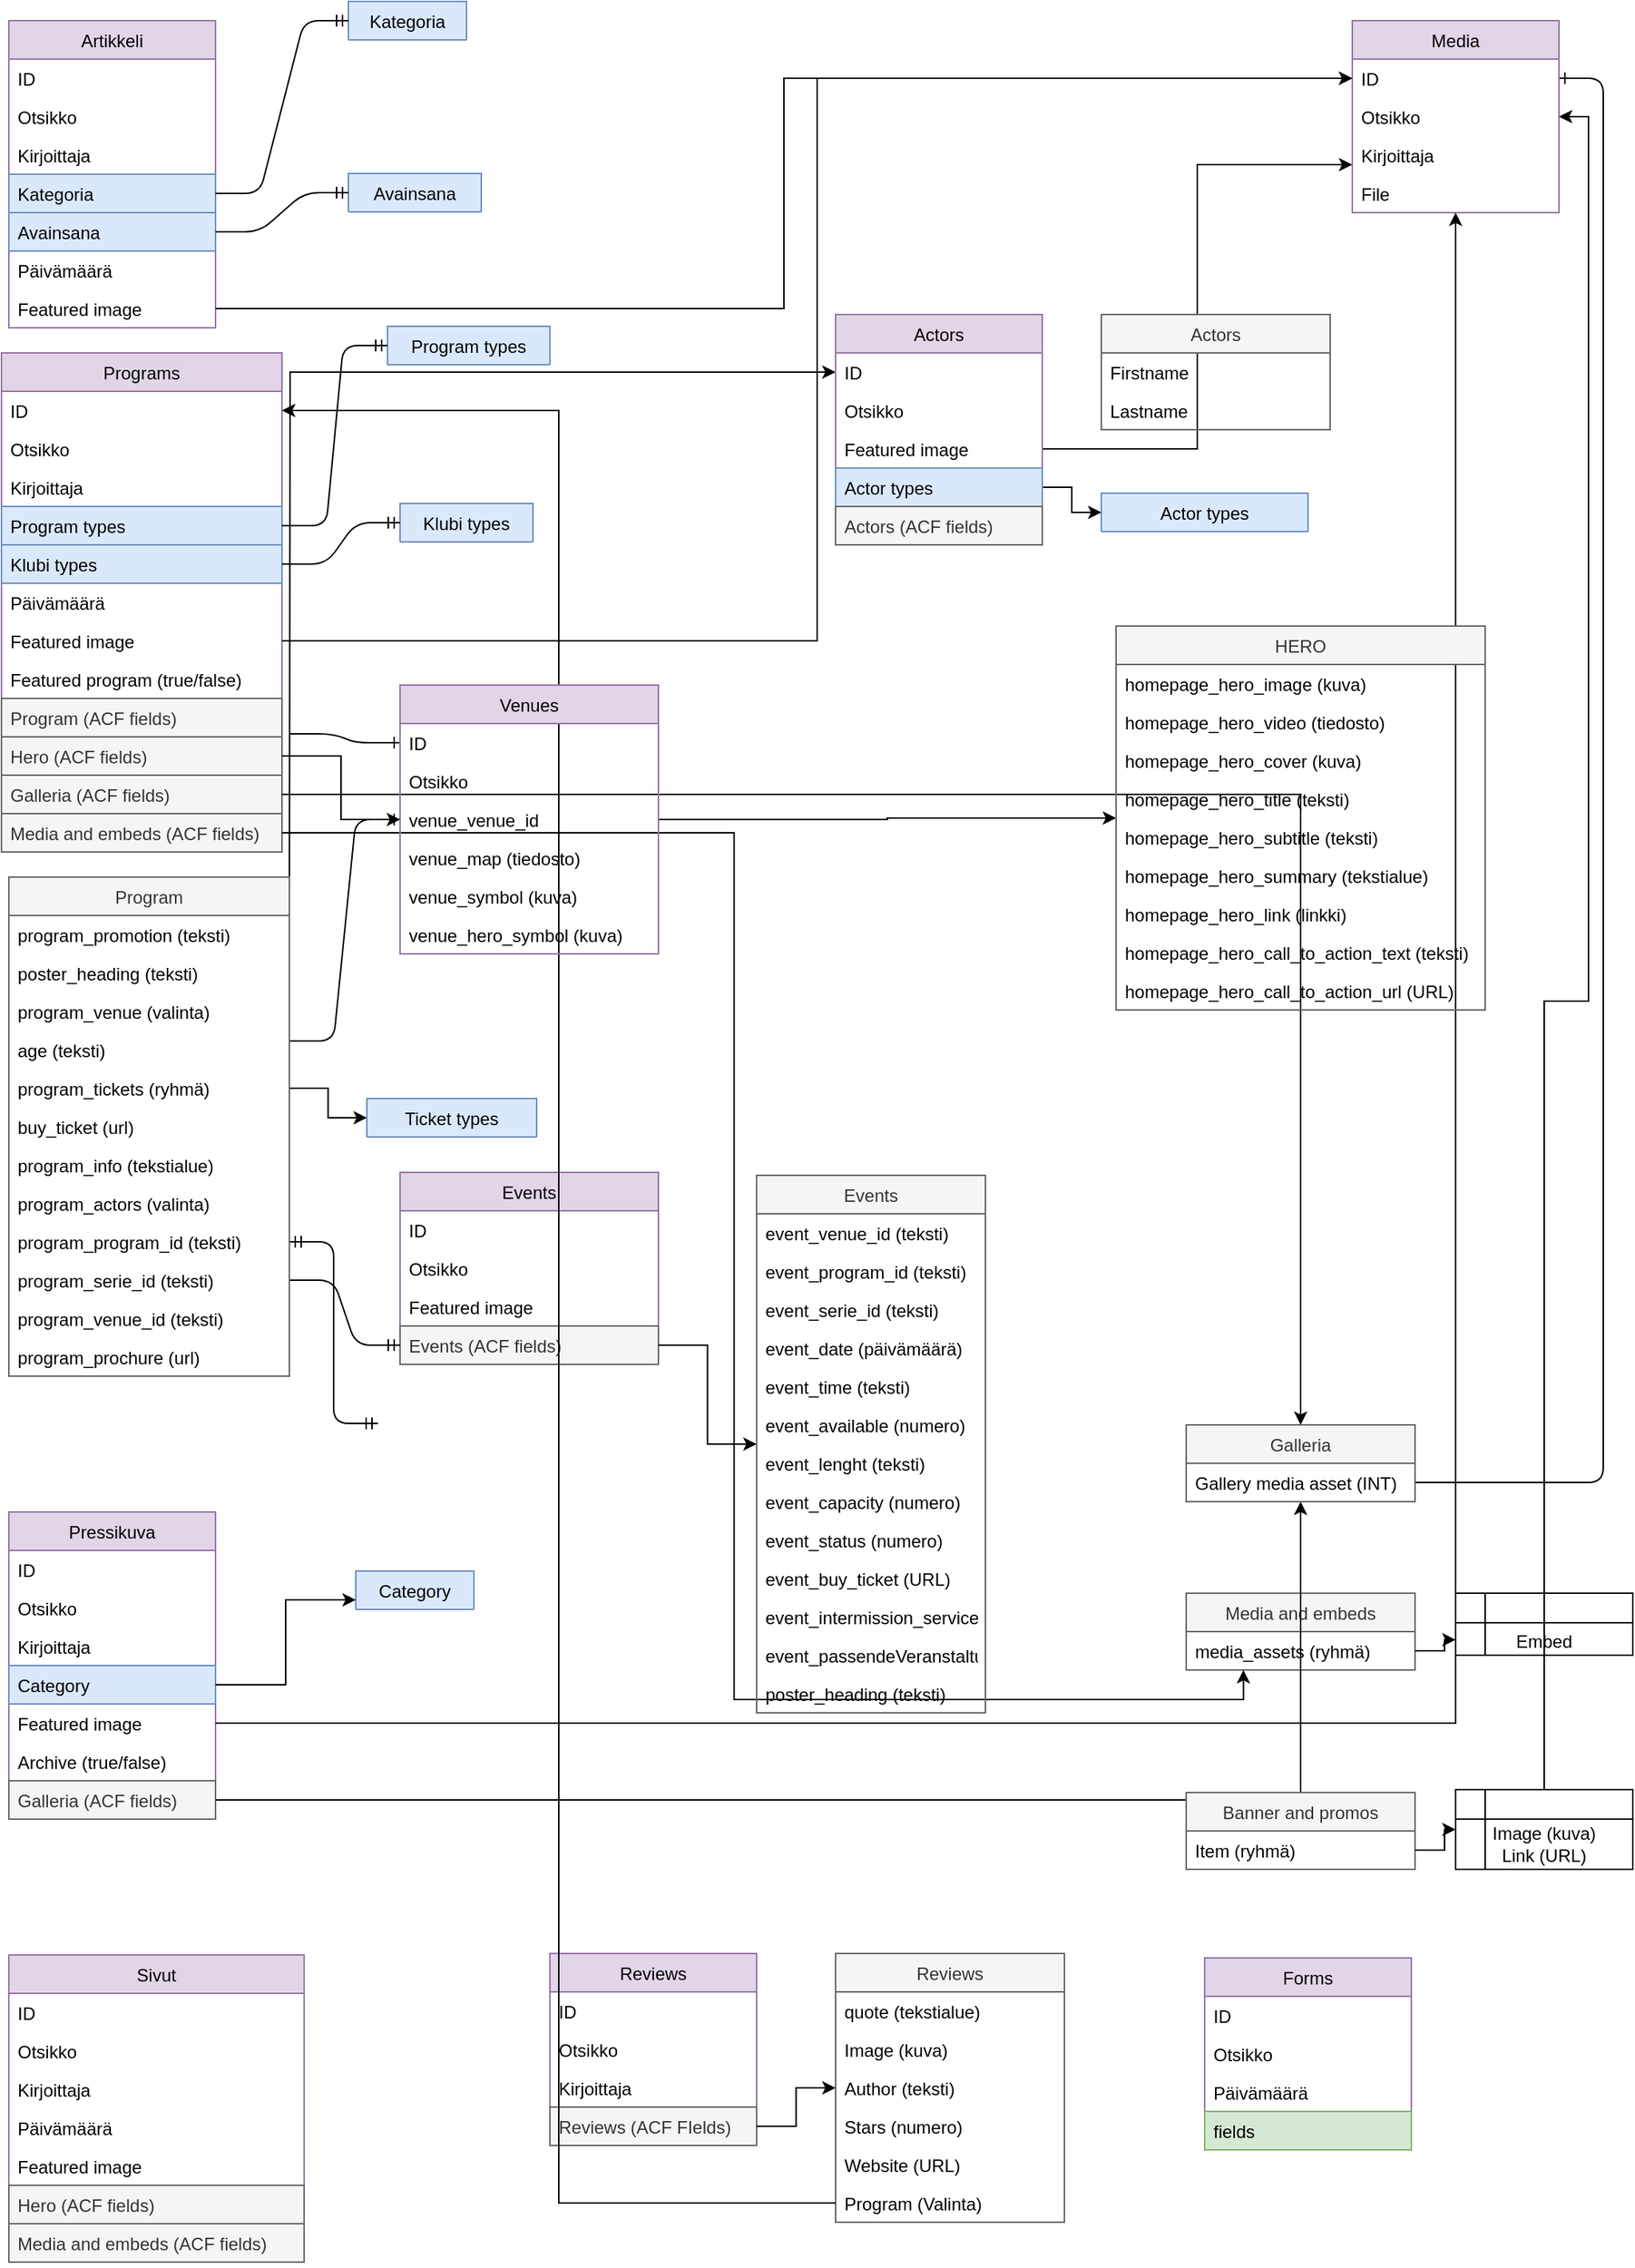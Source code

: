 <mxfile pages="1" version="11.2.5" type="github"><diagram id="JylSYpDE7stfheYF5nhb" name="Page-1"><mxGraphModel dx="1298" dy="731" grid="1" gridSize="10" guides="1" tooltips="1" connect="1" arrows="1" fold="1" page="1" pageScale="1" pageWidth="1169" pageHeight="827" math="0" shadow="0"><root><mxCell id="0"/><mxCell id="1" parent="0"/><mxCell id="uideo7Vnj6F3SnKSOTzs-19" value="" style="edgeStyle=entityRelationEdgeStyle;fontSize=12;html=1;endArrow=ERone;endFill=1;exitX=1;exitY=0.5;exitDx=0;exitDy=0;" edge="1" parent="1" source="uideo7Vnj6F3SnKSOTzs-14" target="cHiNyYAELaaAw-eLna-m-75"><mxGeometry width="100" height="100" relative="1" as="geometry"><mxPoint x="220" y="715" as="sourcePoint"/><mxPoint x="640" y="80" as="targetPoint"/></mxGeometry></mxCell><mxCell id="cHiNyYAELaaAw-eLna-m-2" value="Artikkeli" style="swimlane;fontStyle=0;childLayout=stackLayout;horizontal=1;startSize=26;fillColor=#e1d5e7;horizontalStack=0;resizeParent=1;resizeParentMax=0;resizeLast=0;collapsible=1;marginBottom=0;strokeColor=#9673a6;" parent="1" vertex="1"><mxGeometry x="40" y="40" width="140" height="208" as="geometry"><mxRectangle x="40" y="40" width="70" height="26" as="alternateBounds"/></mxGeometry></mxCell><mxCell id="cHiNyYAELaaAw-eLna-m-3" value="ID" style="text;strokeColor=none;fillColor=none;align=left;verticalAlign=top;spacingLeft=4;spacingRight=4;overflow=hidden;rotatable=0;points=[[0,0.5],[1,0.5]];portConstraint=eastwest;" parent="cHiNyYAELaaAw-eLna-m-2" vertex="1"><mxGeometry y="26" width="140" height="26" as="geometry"/></mxCell><mxCell id="uideo7Vnj6F3SnKSOTzs-154" value="Otsikko" style="text;strokeColor=none;fillColor=none;align=left;verticalAlign=top;spacingLeft=4;spacingRight=4;overflow=hidden;rotatable=0;points=[[0,0.5],[1,0.5]];portConstraint=eastwest;" vertex="1" parent="cHiNyYAELaaAw-eLna-m-2"><mxGeometry y="52" width="140" height="26" as="geometry"/></mxCell><mxCell id="cHiNyYAELaaAw-eLna-m-4" value="Kirjoittaja" style="text;strokeColor=none;fillColor=none;align=left;verticalAlign=top;spacingLeft=4;spacingRight=4;overflow=hidden;rotatable=0;points=[[0,0.5],[1,0.5]];portConstraint=eastwest;" parent="cHiNyYAELaaAw-eLna-m-2" vertex="1"><mxGeometry y="78" width="140" height="26" as="geometry"/></mxCell><mxCell id="cHiNyYAELaaAw-eLna-m-5" value="Kategoria" style="text;strokeColor=#6c8ebf;fillColor=#dae8fc;align=left;verticalAlign=top;spacingLeft=4;spacingRight=4;overflow=hidden;rotatable=0;points=[[0,0.5],[1,0.5]];portConstraint=eastwest;" parent="cHiNyYAELaaAw-eLna-m-2" vertex="1"><mxGeometry y="104" width="140" height="26" as="geometry"/></mxCell><mxCell id="cHiNyYAELaaAw-eLna-m-13" value="Avainsana" style="text;strokeColor=#6c8ebf;fillColor=#dae8fc;align=left;verticalAlign=top;spacingLeft=4;spacingRight=4;overflow=hidden;rotatable=0;points=[[0,0.5],[1,0.5]];portConstraint=eastwest;" parent="cHiNyYAELaaAw-eLna-m-2" vertex="1"><mxGeometry y="130" width="140" height="26" as="geometry"/></mxCell><mxCell id="cHiNyYAELaaAw-eLna-m-11" value="Päivämäärä" style="text;strokeColor=none;fillColor=none;align=left;verticalAlign=top;spacingLeft=4;spacingRight=4;overflow=hidden;rotatable=0;points=[[0,0.5],[1,0.5]];portConstraint=eastwest;" parent="cHiNyYAELaaAw-eLna-m-2" vertex="1"><mxGeometry y="156" width="140" height="26" as="geometry"/></mxCell><mxCell id="cHiNyYAELaaAw-eLna-m-12" value="Featured image" style="text;strokeColor=none;fillColor=none;align=left;verticalAlign=top;spacingLeft=4;spacingRight=4;overflow=hidden;rotatable=0;points=[[0,0.5],[1,0.5]];portConstraint=eastwest;" parent="cHiNyYAELaaAw-eLna-m-2" vertex="1"><mxGeometry y="182" width="140" height="26" as="geometry"/></mxCell><mxCell id="cHiNyYAELaaAw-eLna-m-6" value="Kategoria" style="swimlane;fontStyle=0;childLayout=stackLayout;horizontal=1;startSize=26;fillColor=#dae8fc;horizontalStack=0;resizeParent=1;resizeParentMax=0;resizeLast=0;collapsible=1;marginBottom=0;strokeColor=#6c8ebf;" parent="1" vertex="1" collapsed="1"><mxGeometry x="270" y="27" width="80" height="26" as="geometry"><mxRectangle x="270" y="27" width="140" height="104" as="alternateBounds"/></mxGeometry></mxCell><mxCell id="cHiNyYAELaaAw-eLna-m-7" value="ID" style="text;strokeColor=none;fillColor=none;align=left;verticalAlign=top;spacingLeft=4;spacingRight=4;overflow=hidden;rotatable=0;points=[[0,0.5],[1,0.5]];portConstraint=eastwest;" parent="cHiNyYAELaaAw-eLna-m-6" vertex="1"><mxGeometry y="26" width="80" height="26" as="geometry"/></mxCell><mxCell id="cHiNyYAELaaAw-eLna-m-8" value="Nimi" style="text;strokeColor=none;fillColor=none;align=left;verticalAlign=top;spacingLeft=4;spacingRight=4;overflow=hidden;rotatable=0;points=[[0,0.5],[1,0.5]];portConstraint=eastwest;" parent="cHiNyYAELaaAw-eLna-m-6" vertex="1"><mxGeometry y="52" width="80" height="26" as="geometry"/></mxCell><mxCell id="cHiNyYAELaaAw-eLna-m-9" value="Kuvaus" style="text;strokeColor=none;fillColor=none;align=left;verticalAlign=top;spacingLeft=4;spacingRight=4;overflow=hidden;rotatable=0;points=[[0,0.5],[1,0.5]];portConstraint=eastwest;" parent="cHiNyYAELaaAw-eLna-m-6" vertex="1"><mxGeometry y="78" width="80" height="26" as="geometry"/></mxCell><mxCell id="cHiNyYAELaaAw-eLna-m-14" value="Avainsana" style="swimlane;fontStyle=0;childLayout=stackLayout;horizontal=1;startSize=26;fillColor=#dae8fc;horizontalStack=0;resizeParent=1;resizeParentMax=0;resizeLast=0;collapsible=1;marginBottom=0;strokeColor=#6c8ebf;" parent="1" vertex="1" collapsed="1"><mxGeometry x="270" y="143.5" width="90" height="26" as="geometry"><mxRectangle x="270" y="80" width="140" height="104" as="alternateBounds"/></mxGeometry></mxCell><mxCell id="cHiNyYAELaaAw-eLna-m-15" value="ID" style="text;strokeColor=none;fillColor=none;align=left;verticalAlign=top;spacingLeft=4;spacingRight=4;overflow=hidden;rotatable=0;points=[[0,0.5],[1,0.5]];portConstraint=eastwest;" parent="cHiNyYAELaaAw-eLna-m-14" vertex="1"><mxGeometry y="26" width="90" height="26" as="geometry"/></mxCell><mxCell id="cHiNyYAELaaAw-eLna-m-16" value="Nimi" style="text;strokeColor=none;fillColor=none;align=left;verticalAlign=top;spacingLeft=4;spacingRight=4;overflow=hidden;rotatable=0;points=[[0,0.5],[1,0.5]];portConstraint=eastwest;" parent="cHiNyYAELaaAw-eLna-m-14" vertex="1"><mxGeometry y="52" width="90" height="26" as="geometry"/></mxCell><mxCell id="cHiNyYAELaaAw-eLna-m-17" value="Kuvaus" style="text;strokeColor=none;fillColor=none;align=left;verticalAlign=top;spacingLeft=4;spacingRight=4;overflow=hidden;rotatable=0;points=[[0,0.5],[1,0.5]];portConstraint=eastwest;" parent="cHiNyYAELaaAw-eLna-m-14" vertex="1"><mxGeometry y="78" width="90" height="26" as="geometry"/></mxCell><mxCell id="cHiNyYAELaaAw-eLna-m-20" value="Programs" style="swimlane;fontStyle=0;childLayout=stackLayout;horizontal=1;startSize=26;fillColor=#e1d5e7;horizontalStack=0;resizeParent=1;resizeParentMax=0;resizeLast=0;collapsible=1;marginBottom=0;strokeColor=#9673a6;" parent="1" vertex="1"><mxGeometry x="35" y="265" width="190" height="338" as="geometry"><mxRectangle x="40" y="250" width="70" height="26" as="alternateBounds"/></mxGeometry></mxCell><mxCell id="cHiNyYAELaaAw-eLna-m-21" value="ID" style="text;strokeColor=none;fillColor=none;align=left;verticalAlign=top;spacingLeft=4;spacingRight=4;overflow=hidden;rotatable=0;points=[[0,0.5],[1,0.5]];portConstraint=eastwest;" parent="cHiNyYAELaaAw-eLna-m-20" vertex="1"><mxGeometry y="26" width="190" height="26" as="geometry"/></mxCell><mxCell id="uideo7Vnj6F3SnKSOTzs-121" value="Otsikko" style="text;strokeColor=none;fillColor=none;align=left;verticalAlign=top;spacingLeft=4;spacingRight=4;overflow=hidden;rotatable=0;points=[[0,0.5],[1,0.5]];portConstraint=eastwest;" vertex="1" parent="cHiNyYAELaaAw-eLna-m-20"><mxGeometry y="52" width="190" height="26" as="geometry"/></mxCell><mxCell id="cHiNyYAELaaAw-eLna-m-22" value="Kirjoittaja" style="text;strokeColor=none;fillColor=none;align=left;verticalAlign=top;spacingLeft=4;spacingRight=4;overflow=hidden;rotatable=0;points=[[0,0.5],[1,0.5]];portConstraint=eastwest;" parent="cHiNyYAELaaAw-eLna-m-20" vertex="1"><mxGeometry y="78" width="190" height="26" as="geometry"/></mxCell><mxCell id="cHiNyYAELaaAw-eLna-m-23" value="Program types" style="text;strokeColor=#6c8ebf;fillColor=#dae8fc;align=left;verticalAlign=top;spacingLeft=4;spacingRight=4;overflow=hidden;rotatable=0;points=[[0,0.5],[1,0.5]];portConstraint=eastwest;" parent="cHiNyYAELaaAw-eLna-m-20" vertex="1"><mxGeometry y="104" width="190" height="26" as="geometry"/></mxCell><mxCell id="cHiNyYAELaaAw-eLna-m-56" value="Klubi types" style="text;strokeColor=#6c8ebf;fillColor=#dae8fc;align=left;verticalAlign=top;spacingLeft=4;spacingRight=4;overflow=hidden;rotatable=0;points=[[0,0.5],[1,0.5]];portConstraint=eastwest;" parent="cHiNyYAELaaAw-eLna-m-20" vertex="1"><mxGeometry y="130" width="190" height="26" as="geometry"/></mxCell><mxCell id="cHiNyYAELaaAw-eLna-m-25" value="Päivämäärä" style="text;strokeColor=none;fillColor=none;align=left;verticalAlign=top;spacingLeft=4;spacingRight=4;overflow=hidden;rotatable=0;points=[[0,0.5],[1,0.5]];portConstraint=eastwest;" parent="cHiNyYAELaaAw-eLna-m-20" vertex="1"><mxGeometry y="156" width="190" height="26" as="geometry"/></mxCell><mxCell id="cHiNyYAELaaAw-eLna-m-26" value="Featured image" style="text;strokeColor=none;fillColor=none;align=left;verticalAlign=top;spacingLeft=4;spacingRight=4;overflow=hidden;rotatable=0;points=[[0,0.5],[1,0.5]];portConstraint=eastwest;" parent="cHiNyYAELaaAw-eLna-m-20" vertex="1"><mxGeometry y="182" width="190" height="26" as="geometry"/></mxCell><mxCell id="cHiNyYAELaaAw-eLna-m-91" value="Featured program (true/false)" style="text;strokeColor=none;fillColor=none;align=left;verticalAlign=top;spacingLeft=4;spacingRight=4;overflow=hidden;rotatable=0;points=[[0,0.5],[1,0.5]];portConstraint=eastwest;" parent="cHiNyYAELaaAw-eLna-m-20" vertex="1"><mxGeometry y="208" width="190" height="26" as="geometry"/></mxCell><mxCell id="uideo7Vnj6F3SnKSOTzs-138" value="Program (ACF fields)" style="text;strokeColor=#666666;fillColor=#f5f5f5;align=left;verticalAlign=top;spacingLeft=4;spacingRight=4;overflow=hidden;rotatable=0;points=[[0,0.5],[1,0.5]];portConstraint=eastwest;fontColor=#333333;" vertex="1" parent="cHiNyYAELaaAw-eLna-m-20"><mxGeometry y="234" width="190" height="26" as="geometry"/></mxCell><mxCell id="uideo7Vnj6F3SnKSOTzs-33" value="Hero (ACF fields)" style="text;strokeColor=#666666;fillColor=#f5f5f5;align=left;verticalAlign=top;spacingLeft=4;spacingRight=4;overflow=hidden;rotatable=0;points=[[0,0.5],[1,0.5]];portConstraint=eastwest;fontColor=#333333;" vertex="1" parent="cHiNyYAELaaAw-eLna-m-20"><mxGeometry y="260" width="190" height="26" as="geometry"/></mxCell><mxCell id="uideo7Vnj6F3SnKSOTzs-35" value="Galleria (ACF fields)" style="text;strokeColor=#666666;fillColor=#f5f5f5;align=left;verticalAlign=top;spacingLeft=4;spacingRight=4;overflow=hidden;rotatable=0;points=[[0,0.5],[1,0.5]];portConstraint=eastwest;fontColor=#333333;" vertex="1" parent="cHiNyYAELaaAw-eLna-m-20"><mxGeometry y="286" width="190" height="26" as="geometry"/></mxCell><mxCell id="uideo7Vnj6F3SnKSOTzs-37" value="Media and embeds (ACF fields)" style="text;strokeColor=#666666;fillColor=#f5f5f5;align=left;verticalAlign=top;spacingLeft=4;spacingRight=4;overflow=hidden;rotatable=0;points=[[0,0.5],[1,0.5]];portConstraint=eastwest;fontColor=#333333;" vertex="1" parent="cHiNyYAELaaAw-eLna-m-20"><mxGeometry y="312" width="190" height="26" as="geometry"/></mxCell><mxCell id="cHiNyYAELaaAw-eLna-m-27" value="Program types" style="swimlane;fontStyle=0;childLayout=stackLayout;horizontal=1;startSize=26;fillColor=#dae8fc;horizontalStack=0;resizeParent=1;resizeParentMax=0;resizeLast=0;collapsible=1;marginBottom=0;strokeColor=#6c8ebf;" parent="1" vertex="1" collapsed="1"><mxGeometry x="296.5" y="247" width="110" height="26" as="geometry"><mxRectangle x="270" y="260" width="100" height="104" as="alternateBounds"/></mxGeometry></mxCell><mxCell id="cHiNyYAELaaAw-eLna-m-28" value="ID" style="text;strokeColor=none;fillColor=none;align=left;verticalAlign=top;spacingLeft=4;spacingRight=4;overflow=hidden;rotatable=0;points=[[0,0.5],[1,0.5]];portConstraint=eastwest;" parent="cHiNyYAELaaAw-eLna-m-27" vertex="1"><mxGeometry y="26" width="110" height="26" as="geometry"/></mxCell><mxCell id="cHiNyYAELaaAw-eLna-m-29" value="Nimi" style="text;strokeColor=none;fillColor=none;align=left;verticalAlign=top;spacingLeft=4;spacingRight=4;overflow=hidden;rotatable=0;points=[[0,0.5],[1,0.5]];portConstraint=eastwest;" parent="cHiNyYAELaaAw-eLna-m-27" vertex="1"><mxGeometry y="52" width="110" height="26" as="geometry"/></mxCell><mxCell id="cHiNyYAELaaAw-eLna-m-30" value="Kuvaus" style="text;strokeColor=none;fillColor=none;align=left;verticalAlign=top;spacingLeft=4;spacingRight=4;overflow=hidden;rotatable=0;points=[[0,0.5],[1,0.5]];portConstraint=eastwest;" parent="cHiNyYAELaaAw-eLna-m-27" vertex="1"><mxGeometry y="78" width="110" height="26" as="geometry"/></mxCell><mxCell id="cHiNyYAELaaAw-eLna-m-31" value="Klubi types" style="swimlane;fontStyle=0;childLayout=stackLayout;horizontal=1;startSize=26;fillColor=#dae8fc;horizontalStack=0;resizeParent=1;resizeParentMax=0;resizeLast=0;collapsible=1;marginBottom=0;strokeColor=#6c8ebf;" parent="1" vertex="1" collapsed="1"><mxGeometry x="305" y="367" width="90" height="26" as="geometry"><mxRectangle x="270" y="370" width="100" height="104" as="alternateBounds"/></mxGeometry></mxCell><mxCell id="cHiNyYAELaaAw-eLna-m-32" value="ID" style="text;strokeColor=none;fillColor=none;align=left;verticalAlign=top;spacingLeft=4;spacingRight=4;overflow=hidden;rotatable=0;points=[[0,0.5],[1,0.5]];portConstraint=eastwest;" parent="cHiNyYAELaaAw-eLna-m-31" vertex="1"><mxGeometry y="26" width="90" height="26" as="geometry"/></mxCell><mxCell id="cHiNyYAELaaAw-eLna-m-33" value="Nimi" style="text;strokeColor=none;fillColor=none;align=left;verticalAlign=top;spacingLeft=4;spacingRight=4;overflow=hidden;rotatable=0;points=[[0,0.5],[1,0.5]];portConstraint=eastwest;" parent="cHiNyYAELaaAw-eLna-m-31" vertex="1"><mxGeometry y="52" width="90" height="26" as="geometry"/></mxCell><mxCell id="cHiNyYAELaaAw-eLna-m-34" value="Kuvaus" style="text;strokeColor=none;fillColor=none;align=left;verticalAlign=top;spacingLeft=4;spacingRight=4;overflow=hidden;rotatable=0;points=[[0,0.5],[1,0.5]];portConstraint=eastwest;" parent="cHiNyYAELaaAw-eLna-m-31" vertex="1"><mxGeometry y="78" width="90" height="26" as="geometry"/></mxCell><mxCell id="cHiNyYAELaaAw-eLna-m-58" style="edgeStyle=orthogonalEdgeStyle;rounded=0;orthogonalLoop=1;jettySize=auto;html=1;entryX=0;entryY=0.5;entryDx=0;entryDy=0;" parent="1" target="cHiNyYAELaaAw-eLna-m-48" edge="1"><mxGeometry relative="1" as="geometry"><mxPoint x="230" y="653" as="sourcePoint"/></mxGeometry></mxCell><mxCell id="cHiNyYAELaaAw-eLna-m-70" value="" style="edgeStyle=entityRelationEdgeStyle;fontSize=12;html=1;endArrow=ERmandOne;exitX=1;exitY=0.5;exitDx=0;exitDy=0;entryX=0;entryY=0.5;entryDx=0;entryDy=0;" parent="1" source="cHiNyYAELaaAw-eLna-m-23" target="cHiNyYAELaaAw-eLna-m-28" edge="1"><mxGeometry width="100" height="100" relative="1" as="geometry"><mxPoint x="180" y="440" as="sourcePoint"/><mxPoint x="280" y="340" as="targetPoint"/></mxGeometry></mxCell><mxCell id="cHiNyYAELaaAw-eLna-m-71" value="" style="edgeStyle=entityRelationEdgeStyle;fontSize=12;html=1;endArrow=ERmandOne;exitX=1;exitY=0.5;exitDx=0;exitDy=0;entryX=0;entryY=0.5;entryDx=0;entryDy=0;" parent="1" source="cHiNyYAELaaAw-eLna-m-56" target="cHiNyYAELaaAw-eLna-m-32" edge="1"><mxGeometry width="100" height="100" relative="1" as="geometry"><mxPoint x="190" y="355" as="sourcePoint"/><mxPoint x="280" y="309" as="targetPoint"/></mxGeometry></mxCell><mxCell id="cHiNyYAELaaAw-eLna-m-72" value="" style="edgeStyle=entityRelationEdgeStyle;fontSize=12;html=1;endArrow=ERmandOne;exitX=1;exitY=0.5;exitDx=0;exitDy=0;entryX=0;entryY=0.5;entryDx=0;entryDy=0;" parent="1" source="cHiNyYAELaaAw-eLna-m-5" target="cHiNyYAELaaAw-eLna-m-7" edge="1"><mxGeometry width="100" height="100" relative="1" as="geometry"><mxPoint x="190" y="355" as="sourcePoint"/><mxPoint x="280" y="283" as="targetPoint"/></mxGeometry></mxCell><mxCell id="cHiNyYAELaaAw-eLna-m-73" value="" style="edgeStyle=entityRelationEdgeStyle;fontSize=12;html=1;endArrow=ERmandOne;exitX=1;exitY=0.5;exitDx=0;exitDy=0;entryX=0;entryY=0.5;entryDx=0;entryDy=0;" parent="1" source="cHiNyYAELaaAw-eLna-m-13" target="cHiNyYAELaaAw-eLna-m-15" edge="1"><mxGeometry width="100" height="100" relative="1" as="geometry"><mxPoint x="190" y="141" as="sourcePoint"/><mxPoint x="280" y="50" as="targetPoint"/></mxGeometry></mxCell><mxCell id="cHiNyYAELaaAw-eLna-m-74" value="Media" style="swimlane;fontStyle=0;childLayout=stackLayout;horizontal=1;startSize=26;fillColor=#e1d5e7;horizontalStack=0;resizeParent=1;resizeParentMax=0;resizeLast=0;collapsible=1;marginBottom=0;strokeColor=#9673a6;" parent="1" vertex="1"><mxGeometry x="950" y="40" width="140" height="130" as="geometry"><mxRectangle x="950" y="40" width="70" height="26" as="alternateBounds"/></mxGeometry></mxCell><mxCell id="cHiNyYAELaaAw-eLna-m-75" value="ID" style="text;strokeColor=none;fillColor=none;align=left;verticalAlign=top;spacingLeft=4;spacingRight=4;overflow=hidden;rotatable=0;points=[[0,0.5],[1,0.5]];portConstraint=eastwest;" parent="cHiNyYAELaaAw-eLna-m-74" vertex="1"><mxGeometry y="26" width="140" height="26" as="geometry"/></mxCell><mxCell id="cHiNyYAELaaAw-eLna-m-82" value="Otsikko" style="text;strokeColor=none;fillColor=none;align=left;verticalAlign=top;spacingLeft=4;spacingRight=4;overflow=hidden;rotatable=0;points=[[0,0.5],[1,0.5]];portConstraint=eastwest;" parent="cHiNyYAELaaAw-eLna-m-74" vertex="1"><mxGeometry y="52" width="140" height="26" as="geometry"/></mxCell><mxCell id="cHiNyYAELaaAw-eLna-m-76" value="Kirjoittaja" style="text;strokeColor=none;fillColor=none;align=left;verticalAlign=top;spacingLeft=4;spacingRight=4;overflow=hidden;rotatable=0;points=[[0,0.5],[1,0.5]];portConstraint=eastwest;" parent="cHiNyYAELaaAw-eLna-m-74" vertex="1"><mxGeometry y="78" width="140" height="26" as="geometry"/></mxCell><mxCell id="cHiNyYAELaaAw-eLna-m-80" value="File" style="text;strokeColor=none;fillColor=none;align=left;verticalAlign=top;spacingLeft=4;spacingRight=4;overflow=hidden;rotatable=0;points=[[0,0.5],[1,0.5]];portConstraint=eastwest;" parent="cHiNyYAELaaAw-eLna-m-74" vertex="1"><mxGeometry y="104" width="140" height="26" as="geometry"/></mxCell><mxCell id="cHiNyYAELaaAw-eLna-m-81" style="edgeStyle=orthogonalEdgeStyle;rounded=0;orthogonalLoop=1;jettySize=auto;html=1;entryX=0;entryY=0.5;entryDx=0;entryDy=0;" parent="1" source="cHiNyYAELaaAw-eLna-m-12" target="cHiNyYAELaaAw-eLna-m-75" edge="1"><mxGeometry relative="1" as="geometry"/></mxCell><mxCell id="cHiNyYAELaaAw-eLna-m-83" style="edgeStyle=orthogonalEdgeStyle;rounded=0;orthogonalLoop=1;jettySize=auto;html=1;" parent="1" source="cHiNyYAELaaAw-eLna-m-26" target="cHiNyYAELaaAw-eLna-m-75" edge="1"><mxGeometry relative="1" as="geometry"/></mxCell><mxCell id="cHiNyYAELaaAw-eLna-m-84" style="edgeStyle=orthogonalEdgeStyle;rounded=0;orthogonalLoop=1;jettySize=auto;html=1;entryX=0;entryY=0.75;entryDx=0;entryDy=0;" parent="1" source="cHiNyYAELaaAw-eLna-m-53" edge="1" target="cHiNyYAELaaAw-eLna-m-74"><mxGeometry relative="1" as="geometry"><mxPoint x="640" y="80" as="targetPoint"/></mxGeometry></mxCell><mxCell id="cHiNyYAELaaAw-eLna-m-85" value="" style="edgeStyle=entityRelationEdgeStyle;fontSize=12;html=1;endArrow=ERone;endFill=1;exitX=1;exitY=0.5;exitDx=0;exitDy=0;entryX=0;entryY=0.5;entryDx=0;entryDy=0;" parent="1" target="cHiNyYAELaaAw-eLna-m-64" edge="1"><mxGeometry width="100" height="100" relative="1" as="geometry"><mxPoint x="230" y="731" as="sourcePoint"/><mxPoint x="280" y="790" as="targetPoint"/></mxGeometry></mxCell><mxCell id="cHiNyYAELaaAw-eLna-m-92" value="" style="edgeStyle=entityRelationEdgeStyle;fontSize=12;html=1;endArrow=ERone;endFill=1;entryX=0;entryY=0.5;entryDx=0;entryDy=0;" parent="1" target="cHiNyYAELaaAw-eLna-m-63" edge="1"><mxGeometry width="100" height="100" relative="1" as="geometry"><mxPoint x="230" y="523" as="sourcePoint"/><mxPoint x="400" y="826" as="targetPoint"/></mxGeometry></mxCell><mxCell id="uideo7Vnj6F3SnKSOTzs-12" value="Galleria" style="swimlane;fontStyle=0;childLayout=stackLayout;horizontal=1;startSize=26;fillColor=#f5f5f5;horizontalStack=0;resizeParent=1;resizeParentMax=0;resizeLast=0;collapsible=1;marginBottom=0;strokeColor=#666666;fontColor=#333333;" vertex="1" parent="1"><mxGeometry x="837.5" y="991" width="155" height="52" as="geometry"><mxRectangle x="490" y="764" width="70" height="26" as="alternateBounds"/></mxGeometry></mxCell><mxCell id="uideo7Vnj6F3SnKSOTzs-14" value="Gallery media asset (INT)" style="text;strokeColor=none;fillColor=none;align=left;verticalAlign=top;spacingLeft=4;spacingRight=4;overflow=hidden;rotatable=0;points=[[0,0.5],[1,0.5]];portConstraint=eastwest;" vertex="1" parent="uideo7Vnj6F3SnKSOTzs-12"><mxGeometry y="26" width="155" height="26" as="geometry"/></mxCell><mxCell id="uideo7Vnj6F3SnKSOTzs-20" value="Media and embeds" style="swimlane;fontStyle=0;childLayout=stackLayout;horizontal=1;startSize=26;fillColor=#f5f5f5;horizontalStack=0;resizeParent=1;resizeParentMax=0;resizeLast=0;collapsible=1;marginBottom=0;strokeColor=#666666;fontColor=#333333;" vertex="1" parent="1"><mxGeometry x="837.5" y="1105" width="155" height="52" as="geometry"><mxRectangle x="570" y="814" width="150" height="26" as="alternateBounds"/></mxGeometry></mxCell><mxCell id="uideo7Vnj6F3SnKSOTzs-22" value="media_assets (ryhmä)" style="text;strokeColor=none;fillColor=none;align=left;verticalAlign=top;spacingLeft=4;spacingRight=4;overflow=hidden;rotatable=0;points=[[0,0.5],[1,0.5]];portConstraint=eastwest;" vertex="1" parent="uideo7Vnj6F3SnKSOTzs-20"><mxGeometry y="26" width="155" height="26" as="geometry"/></mxCell><mxCell id="uideo7Vnj6F3SnKSOTzs-23" value="Embed" style="shape=internalStorage;whiteSpace=wrap;html=1;backgroundOutline=1;align=center;verticalAlign=bottom;treeFolding=0;treeMoving=0;collapsible=1;" vertex="1" collapsed="1" parent="1"><mxGeometry x="1020" y="1105" width="120" height="42" as="geometry"><mxRectangle x="770" y="859" width="70" height="20" as="alternateBounds"/></mxGeometry></mxCell><mxCell id="uideo7Vnj6F3SnKSOTzs-24" style="edgeStyle=orthogonalEdgeStyle;rounded=0;orthogonalLoop=1;jettySize=auto;html=1;entryX=0;entryY=0.75;entryDx=0;entryDy=0;" edge="1" parent="1" source="uideo7Vnj6F3SnKSOTzs-22" target="uideo7Vnj6F3SnKSOTzs-23"><mxGeometry relative="1" as="geometry"/></mxCell><mxCell id="uideo7Vnj6F3SnKSOTzs-25" value="Ticket types" style="swimlane;fontStyle=0;childLayout=stackLayout;horizontal=1;startSize=26;fillColor=#dae8fc;horizontalStack=0;resizeParent=1;resizeParentMax=0;resizeLast=0;collapsible=1;marginBottom=0;strokeColor=#6c8ebf;" vertex="1" collapsed="1" parent="1"><mxGeometry x="282.5" y="770" width="115" height="26" as="geometry"><mxRectangle x="325" y="497" width="155" height="156" as="alternateBounds"/></mxGeometry></mxCell><mxCell id="uideo7Vnj6F3SnKSOTzs-27" value="Basic" style="text;strokeColor=none;fillColor=none;align=left;verticalAlign=top;spacingLeft=4;spacingRight=4;overflow=hidden;rotatable=0;points=[[0,0.5],[1,0.5]];portConstraint=eastwest;" vertex="1" parent="uideo7Vnj6F3SnKSOTzs-25"><mxGeometry y="26" width="115" height="26" as="geometry"/></mxCell><mxCell id="uideo7Vnj6F3SnKSOTzs-28" value="Seniors" style="text;strokeColor=none;fillColor=none;align=left;verticalAlign=top;spacingLeft=4;spacingRight=4;overflow=hidden;rotatable=0;points=[[0,0.5],[1,0.5]];portConstraint=eastwest;" vertex="1" parent="uideo7Vnj6F3SnKSOTzs-25"><mxGeometry y="52" width="115" height="26" as="geometry"/></mxCell><mxCell id="uideo7Vnj6F3SnKSOTzs-29" value="Student" style="text;strokeColor=none;fillColor=none;align=left;verticalAlign=top;spacingLeft=4;spacingRight=4;overflow=hidden;rotatable=0;points=[[0,0.5],[1,0.5]];portConstraint=eastwest;" vertex="1" parent="uideo7Vnj6F3SnKSOTzs-25"><mxGeometry y="78" width="115" height="26" as="geometry"/></mxCell><mxCell id="uideo7Vnj6F3SnKSOTzs-30" value="Children" style="text;strokeColor=none;fillColor=none;align=left;verticalAlign=top;spacingLeft=4;spacingRight=4;overflow=hidden;rotatable=0;points=[[0,0.5],[1,0.5]];portConstraint=eastwest;" vertex="1" parent="uideo7Vnj6F3SnKSOTzs-25"><mxGeometry y="104" width="115" height="26" as="geometry"/></mxCell><mxCell id="uideo7Vnj6F3SnKSOTzs-31" value="Description&#xA;" style="text;strokeColor=none;fillColor=none;align=left;verticalAlign=top;spacingLeft=4;spacingRight=4;overflow=hidden;rotatable=0;points=[[0,0.5],[1,0.5]];portConstraint=eastwest;" vertex="1" parent="uideo7Vnj6F3SnKSOTzs-25"><mxGeometry y="130" width="115" height="26" as="geometry"/></mxCell><mxCell id="uideo7Vnj6F3SnKSOTzs-32" style="edgeStyle=orthogonalEdgeStyle;rounded=0;orthogonalLoop=1;jettySize=auto;html=1;exitX=1;exitY=0.5;exitDx=0;exitDy=0;" edge="1" parent="1" source="uideo7Vnj6F3SnKSOTzs-127" target="uideo7Vnj6F3SnKSOTzs-25"><mxGeometry relative="1" as="geometry"><mxPoint x="230" y="575" as="sourcePoint"/></mxGeometry></mxCell><mxCell id="uideo7Vnj6F3SnKSOTzs-34" style="edgeStyle=orthogonalEdgeStyle;rounded=0;orthogonalLoop=1;jettySize=auto;html=1;entryX=0;entryY=0.5;entryDx=0;entryDy=0;" edge="1" parent="1" source="cHiNyYAELaaAw-eLna-m-62" target="uideo7Vnj6F3SnKSOTzs-1"><mxGeometry relative="1" as="geometry"/></mxCell><mxCell id="uideo7Vnj6F3SnKSOTzs-36" style="edgeStyle=orthogonalEdgeStyle;rounded=0;orthogonalLoop=1;jettySize=auto;html=1;" edge="1" parent="1" source="uideo7Vnj6F3SnKSOTzs-35" target="uideo7Vnj6F3SnKSOTzs-12"><mxGeometry relative="1" as="geometry"/></mxCell><mxCell id="uideo7Vnj6F3SnKSOTzs-38" style="edgeStyle=orthogonalEdgeStyle;rounded=0;orthogonalLoop=1;jettySize=auto;html=1;entryX=0.25;entryY=1;entryDx=0;entryDy=0;" edge="1" parent="1" source="uideo7Vnj6F3SnKSOTzs-37" target="uideo7Vnj6F3SnKSOTzs-20"><mxGeometry relative="1" as="geometry"/></mxCell><mxCell id="uideo7Vnj6F3SnKSOTzs-39" value="Actor types" style="swimlane;fontStyle=0;childLayout=stackLayout;horizontal=1;startSize=26;fillColor=#dae8fc;horizontalStack=0;resizeParent=1;resizeParentMax=0;resizeLast=0;collapsible=1;marginBottom=0;strokeColor=#6c8ebf;" vertex="1" collapsed="1" parent="1"><mxGeometry x="780" y="360" width="140" height="26" as="geometry"><mxRectangle x="650" y="247" width="100" height="104" as="alternateBounds"/></mxGeometry></mxCell><mxCell id="uideo7Vnj6F3SnKSOTzs-40" value="ID" style="text;strokeColor=none;fillColor=none;align=left;verticalAlign=top;spacingLeft=4;spacingRight=4;overflow=hidden;rotatable=0;points=[[0,0.5],[1,0.5]];portConstraint=eastwest;" vertex="1" parent="uideo7Vnj6F3SnKSOTzs-39"><mxGeometry y="26" width="140" height="26" as="geometry"/></mxCell><mxCell id="uideo7Vnj6F3SnKSOTzs-41" value="Nimi" style="text;strokeColor=none;fillColor=none;align=left;verticalAlign=top;spacingLeft=4;spacingRight=4;overflow=hidden;rotatable=0;points=[[0,0.5],[1,0.5]];portConstraint=eastwest;" vertex="1" parent="uideo7Vnj6F3SnKSOTzs-39"><mxGeometry y="52" width="140" height="26" as="geometry"/></mxCell><mxCell id="uideo7Vnj6F3SnKSOTzs-42" value="Kuvaus" style="text;strokeColor=none;fillColor=none;align=left;verticalAlign=top;spacingLeft=4;spacingRight=4;overflow=hidden;rotatable=0;points=[[0,0.5],[1,0.5]];portConstraint=eastwest;" vertex="1" parent="uideo7Vnj6F3SnKSOTzs-39"><mxGeometry y="78" width="140" height="26" as="geometry"/></mxCell><mxCell id="uideo7Vnj6F3SnKSOTzs-44" style="edgeStyle=orthogonalEdgeStyle;rounded=0;orthogonalLoop=1;jettySize=auto;html=1;entryX=0;entryY=0.5;entryDx=0;entryDy=0;" edge="1" parent="1" source="uideo7Vnj6F3SnKSOTzs-43" target="uideo7Vnj6F3SnKSOTzs-40"><mxGeometry relative="1" as="geometry"/></mxCell><mxCell id="uideo7Vnj6F3SnKSOTzs-45" value="Events" style="swimlane;fontStyle=0;childLayout=stackLayout;horizontal=1;startSize=26;fillColor=#e1d5e7;horizontalStack=0;resizeParent=1;resizeParentMax=0;resizeLast=0;collapsible=1;marginBottom=0;strokeColor=#9673a6;" vertex="1" parent="1"><mxGeometry x="305" y="820" width="175" height="130" as="geometry"><mxRectangle x="330" y="900" width="70" height="26" as="alternateBounds"/></mxGeometry></mxCell><mxCell id="uideo7Vnj6F3SnKSOTzs-149" value="ID" style="text;strokeColor=none;fillColor=none;align=left;verticalAlign=top;spacingLeft=4;spacingRight=4;overflow=hidden;rotatable=0;points=[[0,0.5],[1,0.5]];portConstraint=eastwest;" vertex="1" parent="uideo7Vnj6F3SnKSOTzs-45"><mxGeometry y="26" width="175" height="26" as="geometry"/></mxCell><mxCell id="uideo7Vnj6F3SnKSOTzs-46" value="Otsikko" style="text;strokeColor=none;fillColor=none;align=left;verticalAlign=top;spacingLeft=4;spacingRight=4;overflow=hidden;rotatable=0;points=[[0,0.5],[1,0.5]];portConstraint=eastwest;" vertex="1" parent="uideo7Vnj6F3SnKSOTzs-45"><mxGeometry y="52" width="175" height="26" as="geometry"/></mxCell><mxCell id="uideo7Vnj6F3SnKSOTzs-51" value="Featured image" style="text;strokeColor=none;fillColor=none;align=left;verticalAlign=top;spacingLeft=4;spacingRight=4;overflow=hidden;rotatable=0;points=[[0,0.5],[1,0.5]];portConstraint=eastwest;" vertex="1" parent="uideo7Vnj6F3SnKSOTzs-45"><mxGeometry y="78" width="175" height="26" as="geometry"/></mxCell><mxCell id="uideo7Vnj6F3SnKSOTzs-147" value="Events (ACF fields)" style="text;strokeColor=#666666;fillColor=#f5f5f5;align=left;verticalAlign=top;spacingLeft=4;spacingRight=4;overflow=hidden;rotatable=0;points=[[0,0.5],[1,0.5]];portConstraint=eastwest;fontColor=#333333;" vertex="1" parent="uideo7Vnj6F3SnKSOTzs-45"><mxGeometry y="104" width="175" height="26" as="geometry"/></mxCell><mxCell id="uideo7Vnj6F3SnKSOTzs-53" value="" style="edgeStyle=entityRelationEdgeStyle;fontSize=12;html=1;endArrow=ERmandOne;startArrow=ERmandOne;exitX=1;exitY=0.5;exitDx=0;exitDy=0;" edge="1" parent="1" source="uideo7Vnj6F3SnKSOTzs-131"><mxGeometry width="100" height="100" relative="1" as="geometry"><mxPoint x="230" y="679" as="sourcePoint"/><mxPoint x="290" y="990" as="targetPoint"/></mxGeometry></mxCell><mxCell id="uideo7Vnj6F3SnKSOTzs-66" value="" style="edgeStyle=entityRelationEdgeStyle;fontSize=12;html=1;endArrow=ERmandOne;exitX=1;exitY=0.5;exitDx=0;exitDy=0;" edge="1" parent="1" source="uideo7Vnj6F3SnKSOTzs-132" target="uideo7Vnj6F3SnKSOTzs-147"><mxGeometry width="100" height="100" relative="1" as="geometry"><mxPoint x="230" y="705" as="sourcePoint"/><mxPoint x="140" y="1340" as="targetPoint"/></mxGeometry></mxCell><mxCell id="uideo7Vnj6F3SnKSOTzs-67" value="Pressikuva" style="swimlane;fontStyle=0;childLayout=stackLayout;horizontal=1;startSize=26;fillColor=#e1d5e7;horizontalStack=0;resizeParent=1;resizeParentMax=0;resizeLast=0;collapsible=1;marginBottom=0;strokeColor=#9673a6;" vertex="1" parent="1"><mxGeometry x="40" y="1050" width="140" height="208" as="geometry"><mxRectangle x="60" y="1050" width="70" height="26" as="alternateBounds"/></mxGeometry></mxCell><mxCell id="uideo7Vnj6F3SnKSOTzs-150" value="ID" style="text;strokeColor=none;fillColor=none;align=left;verticalAlign=top;spacingLeft=4;spacingRight=4;overflow=hidden;rotatable=0;points=[[0,0.5],[1,0.5]];portConstraint=eastwest;" vertex="1" parent="uideo7Vnj6F3SnKSOTzs-67"><mxGeometry y="26" width="140" height="26" as="geometry"/></mxCell><mxCell id="uideo7Vnj6F3SnKSOTzs-68" value="Otsikko" style="text;strokeColor=none;fillColor=none;align=left;verticalAlign=top;spacingLeft=4;spacingRight=4;overflow=hidden;rotatable=0;points=[[0,0.5],[1,0.5]];portConstraint=eastwest;" vertex="1" parent="uideo7Vnj6F3SnKSOTzs-67"><mxGeometry y="52" width="140" height="26" as="geometry"/></mxCell><mxCell id="uideo7Vnj6F3SnKSOTzs-69" value="Kirjoittaja" style="text;strokeColor=none;fillColor=none;align=left;verticalAlign=top;spacingLeft=4;spacingRight=4;overflow=hidden;rotatable=0;points=[[0,0.5],[1,0.5]];portConstraint=eastwest;" vertex="1" parent="uideo7Vnj6F3SnKSOTzs-67"><mxGeometry y="78" width="140" height="26" as="geometry"/></mxCell><mxCell id="uideo7Vnj6F3SnKSOTzs-70" value="Category" style="text;strokeColor=#6c8ebf;fillColor=#dae8fc;align=left;verticalAlign=top;spacingLeft=4;spacingRight=4;overflow=hidden;rotatable=0;points=[[0,0.5],[1,0.5]];portConstraint=eastwest;" vertex="1" parent="uideo7Vnj6F3SnKSOTzs-67"><mxGeometry y="104" width="140" height="26" as="geometry"/></mxCell><mxCell id="uideo7Vnj6F3SnKSOTzs-73" value="Featured image" style="text;strokeColor=none;fillColor=none;align=left;verticalAlign=top;spacingLeft=4;spacingRight=4;overflow=hidden;rotatable=0;points=[[0,0.5],[1,0.5]];portConstraint=eastwest;" vertex="1" parent="uideo7Vnj6F3SnKSOTzs-67"><mxGeometry y="130" width="140" height="26" as="geometry"/></mxCell><mxCell id="uideo7Vnj6F3SnKSOTzs-79" value="Archive (true/false)" style="text;strokeColor=none;fillColor=none;align=left;verticalAlign=top;spacingLeft=4;spacingRight=4;overflow=hidden;rotatable=0;points=[[0,0.5],[1,0.5]];portConstraint=eastwest;" vertex="1" parent="uideo7Vnj6F3SnKSOTzs-67"><mxGeometry y="156" width="140" height="26" as="geometry"/></mxCell><mxCell id="uideo7Vnj6F3SnKSOTzs-80" value="Galleria (ACF fields)" style="text;strokeColor=#666666;fillColor=#f5f5f5;align=left;verticalAlign=top;spacingLeft=4;spacingRight=4;overflow=hidden;rotatable=0;points=[[0,0.5],[1,0.5]];portConstraint=eastwest;fontColor=#333333;" vertex="1" parent="uideo7Vnj6F3SnKSOTzs-67"><mxGeometry y="182" width="140" height="26" as="geometry"/></mxCell><mxCell id="uideo7Vnj6F3SnKSOTzs-74" value="Category" style="swimlane;fontStyle=0;childLayout=stackLayout;horizontal=1;startSize=26;fillColor=#dae8fc;horizontalStack=0;resizeParent=1;resizeParentMax=0;resizeLast=0;collapsible=1;marginBottom=0;strokeColor=#6c8ebf;" vertex="1" collapsed="1" parent="1"><mxGeometry x="275" y="1090" width="80" height="26" as="geometry"><mxRectangle x="275" y="1090" width="140" height="104" as="alternateBounds"/></mxGeometry></mxCell><mxCell id="uideo7Vnj6F3SnKSOTzs-75" value="ID" style="text;strokeColor=none;fillColor=none;align=left;verticalAlign=top;spacingLeft=4;spacingRight=4;overflow=hidden;rotatable=0;points=[[0,0.5],[1,0.5]];portConstraint=eastwest;" vertex="1" parent="uideo7Vnj6F3SnKSOTzs-74"><mxGeometry y="26" width="80" height="26" as="geometry"/></mxCell><mxCell id="uideo7Vnj6F3SnKSOTzs-76" value="Nimi" style="text;strokeColor=none;fillColor=none;align=left;verticalAlign=top;spacingLeft=4;spacingRight=4;overflow=hidden;rotatable=0;points=[[0,0.5],[1,0.5]];portConstraint=eastwest;" vertex="1" parent="uideo7Vnj6F3SnKSOTzs-74"><mxGeometry y="52" width="80" height="26" as="geometry"/></mxCell><mxCell id="uideo7Vnj6F3SnKSOTzs-77" value="Kuvaus" style="text;strokeColor=none;fillColor=none;align=left;verticalAlign=top;spacingLeft=4;spacingRight=4;overflow=hidden;rotatable=0;points=[[0,0.5],[1,0.5]];portConstraint=eastwest;" vertex="1" parent="uideo7Vnj6F3SnKSOTzs-74"><mxGeometry y="78" width="80" height="26" as="geometry"/></mxCell><mxCell id="uideo7Vnj6F3SnKSOTzs-78" style="edgeStyle=orthogonalEdgeStyle;rounded=0;orthogonalLoop=1;jettySize=auto;html=1;entryX=0;entryY=0.75;entryDx=0;entryDy=0;" edge="1" parent="1" source="uideo7Vnj6F3SnKSOTzs-70" target="uideo7Vnj6F3SnKSOTzs-74"><mxGeometry relative="1" as="geometry"/></mxCell><mxCell id="uideo7Vnj6F3SnKSOTzs-81" style="edgeStyle=orthogonalEdgeStyle;rounded=0;orthogonalLoop=1;jettySize=auto;html=1;entryX=0.5;entryY=1;entryDx=0;entryDy=0;" edge="1" parent="1" source="uideo7Vnj6F3SnKSOTzs-80" target="uideo7Vnj6F3SnKSOTzs-12"><mxGeometry relative="1" as="geometry"/></mxCell><mxCell id="uideo7Vnj6F3SnKSOTzs-82" style="edgeStyle=orthogonalEdgeStyle;rounded=0;orthogonalLoop=1;jettySize=auto;html=1;entryX=0.5;entryY=1;entryDx=0;entryDy=0;" edge="1" parent="1" source="uideo7Vnj6F3SnKSOTzs-73" target="cHiNyYAELaaAw-eLna-m-74"><mxGeometry relative="1" as="geometry"/></mxCell><mxCell id="uideo7Vnj6F3SnKSOTzs-83" value="Sivut" style="swimlane;fontStyle=0;childLayout=stackLayout;horizontal=1;startSize=26;fillColor=#e1d5e7;horizontalStack=0;resizeParent=1;resizeParentMax=0;resizeLast=0;collapsible=1;marginBottom=0;strokeColor=#9673a6;" vertex="1" parent="1"><mxGeometry x="40" y="1350" width="200" height="208" as="geometry"><mxRectangle x="160" y="1250" width="70" height="26" as="alternateBounds"/></mxGeometry></mxCell><mxCell id="uideo7Vnj6F3SnKSOTzs-151" value="ID" style="text;strokeColor=none;fillColor=none;align=left;verticalAlign=top;spacingLeft=4;spacingRight=4;overflow=hidden;rotatable=0;points=[[0,0.5],[1,0.5]];portConstraint=eastwest;" vertex="1" parent="uideo7Vnj6F3SnKSOTzs-83"><mxGeometry y="26" width="200" height="26" as="geometry"/></mxCell><mxCell id="uideo7Vnj6F3SnKSOTzs-84" value="Otsikko" style="text;strokeColor=none;fillColor=none;align=left;verticalAlign=top;spacingLeft=4;spacingRight=4;overflow=hidden;rotatable=0;points=[[0,0.5],[1,0.5]];portConstraint=eastwest;" vertex="1" parent="uideo7Vnj6F3SnKSOTzs-83"><mxGeometry y="52" width="200" height="26" as="geometry"/></mxCell><mxCell id="uideo7Vnj6F3SnKSOTzs-85" value="Kirjoittaja" style="text;strokeColor=none;fillColor=none;align=left;verticalAlign=top;spacingLeft=4;spacingRight=4;overflow=hidden;rotatable=0;points=[[0,0.5],[1,0.5]];portConstraint=eastwest;" vertex="1" parent="uideo7Vnj6F3SnKSOTzs-83"><mxGeometry y="78" width="200" height="26" as="geometry"/></mxCell><mxCell id="uideo7Vnj6F3SnKSOTzs-88" value="Päivämäärä" style="text;strokeColor=none;fillColor=none;align=left;verticalAlign=top;spacingLeft=4;spacingRight=4;overflow=hidden;rotatable=0;points=[[0,0.5],[1,0.5]];portConstraint=eastwest;" vertex="1" parent="uideo7Vnj6F3SnKSOTzs-83"><mxGeometry y="104" width="200" height="26" as="geometry"/></mxCell><mxCell id="uideo7Vnj6F3SnKSOTzs-89" value="Featured image" style="text;strokeColor=none;fillColor=none;align=left;verticalAlign=top;spacingLeft=4;spacingRight=4;overflow=hidden;rotatable=0;points=[[0,0.5],[1,0.5]];portConstraint=eastwest;" vertex="1" parent="uideo7Vnj6F3SnKSOTzs-83"><mxGeometry y="130" width="200" height="26" as="geometry"/></mxCell><mxCell id="uideo7Vnj6F3SnKSOTzs-110" value="Hero (ACF fields)" style="text;strokeColor=#666666;fillColor=#f5f5f5;align=left;verticalAlign=top;spacingLeft=4;spacingRight=4;overflow=hidden;rotatable=0;points=[[0,0.5],[1,0.5]];portConstraint=eastwest;fontColor=#333333;" vertex="1" parent="uideo7Vnj6F3SnKSOTzs-83"><mxGeometry y="156" width="200" height="26" as="geometry"/></mxCell><mxCell id="uideo7Vnj6F3SnKSOTzs-111" value="Media and embeds (ACF fields)" style="text;strokeColor=#666666;fillColor=#f5f5f5;align=left;verticalAlign=top;spacingLeft=4;spacingRight=4;overflow=hidden;rotatable=0;points=[[0,0.5],[1,0.5]];portConstraint=eastwest;fontColor=#333333;" vertex="1" parent="uideo7Vnj6F3SnKSOTzs-83"><mxGeometry y="182" width="200" height="26" as="geometry"/></mxCell><mxCell id="uideo7Vnj6F3SnKSOTzs-90" value="Reviews" style="swimlane;fontStyle=0;childLayout=stackLayout;horizontal=1;startSize=26;fillColor=#e1d5e7;horizontalStack=0;resizeParent=1;resizeParentMax=0;resizeLast=0;collapsible=1;marginBottom=0;strokeColor=#9673a6;" vertex="1" parent="1"><mxGeometry x="406.5" y="1349" width="140" height="130" as="geometry"><mxRectangle x="390" y="1340" width="70" height="26" as="alternateBounds"/></mxGeometry></mxCell><mxCell id="uideo7Vnj6F3SnKSOTzs-152" value="ID" style="text;strokeColor=none;fillColor=none;align=left;verticalAlign=top;spacingLeft=4;spacingRight=4;overflow=hidden;rotatable=0;points=[[0,0.5],[1,0.5]];portConstraint=eastwest;" vertex="1" parent="uideo7Vnj6F3SnKSOTzs-90"><mxGeometry y="26" width="140" height="26" as="geometry"/></mxCell><mxCell id="uideo7Vnj6F3SnKSOTzs-91" value="Otsikko" style="text;strokeColor=none;fillColor=none;align=left;verticalAlign=top;spacingLeft=4;spacingRight=4;overflow=hidden;rotatable=0;points=[[0,0.5],[1,0.5]];portConstraint=eastwest;" vertex="1" parent="uideo7Vnj6F3SnKSOTzs-90"><mxGeometry y="52" width="140" height="26" as="geometry"/></mxCell><mxCell id="uideo7Vnj6F3SnKSOTzs-92" value="Kirjoittaja" style="text;strokeColor=none;fillColor=none;align=left;verticalAlign=top;spacingLeft=4;spacingRight=4;overflow=hidden;rotatable=0;points=[[0,0.5],[1,0.5]];portConstraint=eastwest;" vertex="1" parent="uideo7Vnj6F3SnKSOTzs-90"><mxGeometry y="78" width="140" height="26" as="geometry"/></mxCell><mxCell id="uideo7Vnj6F3SnKSOTzs-115" value="Reviews (ACF FIelds)" style="text;strokeColor=#666666;fillColor=#f5f5f5;align=left;verticalAlign=top;spacingLeft=4;spacingRight=4;overflow=hidden;rotatable=0;points=[[0,0.5],[1,0.5]];portConstraint=eastwest;fontColor=#333333;" vertex="1" parent="uideo7Vnj6F3SnKSOTzs-90"><mxGeometry y="104" width="140" height="26" as="geometry"/></mxCell><mxCell id="uideo7Vnj6F3SnKSOTzs-97" value="Forms" style="swimlane;fontStyle=0;childLayout=stackLayout;horizontal=1;startSize=26;fillColor=#e1d5e7;horizontalStack=0;resizeParent=1;resizeParentMax=0;resizeLast=0;collapsible=1;marginBottom=0;strokeColor=#9673a6;" vertex="1" parent="1"><mxGeometry x="850" y="1352" width="140" height="130" as="geometry"><mxRectangle x="740" y="1430" width="70" height="26" as="alternateBounds"/></mxGeometry></mxCell><mxCell id="uideo7Vnj6F3SnKSOTzs-98" value="ID" style="text;strokeColor=none;fillColor=none;align=left;verticalAlign=top;spacingLeft=4;spacingRight=4;overflow=hidden;rotatable=0;points=[[0,0.5],[1,0.5]];portConstraint=eastwest;" vertex="1" parent="uideo7Vnj6F3SnKSOTzs-97"><mxGeometry y="26" width="140" height="26" as="geometry"/></mxCell><mxCell id="uideo7Vnj6F3SnKSOTzs-153" value="Otsikko" style="text;strokeColor=none;fillColor=none;align=left;verticalAlign=top;spacingLeft=4;spacingRight=4;overflow=hidden;rotatable=0;points=[[0,0.5],[1,0.5]];portConstraint=eastwest;" vertex="1" parent="uideo7Vnj6F3SnKSOTzs-97"><mxGeometry y="52" width="140" height="26" as="geometry"/></mxCell><mxCell id="uideo7Vnj6F3SnKSOTzs-102" value="Päivämäärä" style="text;strokeColor=none;fillColor=none;align=left;verticalAlign=top;spacingLeft=4;spacingRight=4;overflow=hidden;rotatable=0;points=[[0,0.5],[1,0.5]];portConstraint=eastwest;" vertex="1" parent="uideo7Vnj6F3SnKSOTzs-97"><mxGeometry y="78" width="140" height="26" as="geometry"/></mxCell><mxCell id="uideo7Vnj6F3SnKSOTzs-103" value="fields" style="text;strokeColor=#82b366;fillColor=#d5e8d4;align=left;verticalAlign=top;spacingLeft=4;spacingRight=4;overflow=hidden;rotatable=0;points=[[0,0.5],[1,0.5]];portConstraint=eastwest;" vertex="1" parent="uideo7Vnj6F3SnKSOTzs-97"><mxGeometry y="104" width="140" height="26" as="geometry"/></mxCell><mxCell id="uideo7Vnj6F3SnKSOTzs-104" value="Banner and promos" style="swimlane;fontStyle=0;childLayout=stackLayout;horizontal=1;startSize=26;fillColor=#f5f5f5;horizontalStack=0;resizeParent=1;resizeParentMax=0;resizeLast=0;collapsible=1;marginBottom=0;strokeColor=#666666;fontColor=#333333;" vertex="1" parent="1"><mxGeometry x="837.5" y="1240" width="155" height="52" as="geometry"><mxRectangle x="540" y="1120" width="150" height="26" as="alternateBounds"/></mxGeometry></mxCell><mxCell id="uideo7Vnj6F3SnKSOTzs-106" value="Item (ryhmä)" style="text;strokeColor=none;fillColor=none;align=left;verticalAlign=top;spacingLeft=4;spacingRight=4;overflow=hidden;rotatable=0;points=[[0,0.5],[1,0.5]];portConstraint=eastwest;" vertex="1" parent="uideo7Vnj6F3SnKSOTzs-104"><mxGeometry y="26" width="155" height="26" as="geometry"/></mxCell><mxCell id="uideo7Vnj6F3SnKSOTzs-109" style="edgeStyle=orthogonalEdgeStyle;rounded=0;orthogonalLoop=1;jettySize=auto;html=1;entryX=1;entryY=0.5;entryDx=0;entryDy=0;" edge="1" parent="1" source="uideo7Vnj6F3SnKSOTzs-107" target="cHiNyYAELaaAw-eLna-m-74"><mxGeometry relative="1" as="geometry"/></mxCell><mxCell id="uideo7Vnj6F3SnKSOTzs-107" value="&lt;div&gt;Image (kuva)&lt;/div&gt;&lt;div&gt;Link (URL)&lt;br&gt;&lt;/div&gt;" style="shape=internalStorage;whiteSpace=wrap;html=1;backgroundOutline=1;align=center;verticalAlign=bottom;treeFolding=0;treeMoving=0;collapsible=1;" vertex="1" collapsed="1" parent="1"><mxGeometry x="1020" y="1238" width="120" height="54" as="geometry"><mxRectangle x="830" y="1126" width="70" height="20" as="alternateBounds"/></mxGeometry></mxCell><mxCell id="uideo7Vnj6F3SnKSOTzs-108" style="edgeStyle=orthogonalEdgeStyle;rounded=0;orthogonalLoop=1;jettySize=auto;html=1;entryX=0;entryY=0.5;entryDx=0;entryDy=0;" edge="1" parent="1" source="uideo7Vnj6F3SnKSOTzs-106" target="uideo7Vnj6F3SnKSOTzs-107"><mxGeometry relative="1" as="geometry"/></mxCell><mxCell id="uideo7Vnj6F3SnKSOTzs-112" value="Reviews" style="swimlane;fontStyle=0;childLayout=stackLayout;horizontal=1;startSize=26;fillColor=#f5f5f5;horizontalStack=0;resizeParent=1;resizeParentMax=0;resizeLast=0;collapsible=1;marginBottom=0;strokeColor=#666666;fontColor=#333333;" vertex="1" parent="1"><mxGeometry x="600" y="1349" width="155" height="182" as="geometry"><mxRectangle x="572.5" y="1388" width="150" height="26" as="alternateBounds"/></mxGeometry></mxCell><mxCell id="uideo7Vnj6F3SnKSOTzs-113" value="quote (tekstialue)" style="text;strokeColor=none;fillColor=none;align=left;verticalAlign=top;spacingLeft=4;spacingRight=4;overflow=hidden;rotatable=0;points=[[0,0.5],[1,0.5]];portConstraint=eastwest;" vertex="1" parent="uideo7Vnj6F3SnKSOTzs-112"><mxGeometry y="26" width="155" height="26" as="geometry"/></mxCell><mxCell id="uideo7Vnj6F3SnKSOTzs-114" value="Image (kuva)" style="text;strokeColor=none;fillColor=none;align=left;verticalAlign=top;spacingLeft=4;spacingRight=4;overflow=hidden;rotatable=0;points=[[0,0.5],[1,0.5]];portConstraint=eastwest;" vertex="1" parent="uideo7Vnj6F3SnKSOTzs-112"><mxGeometry y="52" width="155" height="26" as="geometry"/></mxCell><mxCell id="uideo7Vnj6F3SnKSOTzs-116" value="Author (teksti)" style="text;strokeColor=none;fillColor=none;align=left;verticalAlign=top;spacingLeft=4;spacingRight=4;overflow=hidden;rotatable=0;points=[[0,0.5],[1,0.5]];portConstraint=eastwest;" vertex="1" parent="uideo7Vnj6F3SnKSOTzs-112"><mxGeometry y="78" width="155" height="26" as="geometry"/></mxCell><mxCell id="uideo7Vnj6F3SnKSOTzs-117" value="Stars (numero)" style="text;strokeColor=none;fillColor=none;align=left;verticalAlign=top;spacingLeft=4;spacingRight=4;overflow=hidden;rotatable=0;points=[[0,0.5],[1,0.5]];portConstraint=eastwest;" vertex="1" parent="uideo7Vnj6F3SnKSOTzs-112"><mxGeometry y="104" width="155" height="26" as="geometry"/></mxCell><mxCell id="uideo7Vnj6F3SnKSOTzs-118" value="Website (URL)" style="text;strokeColor=none;fillColor=none;align=left;verticalAlign=top;spacingLeft=4;spacingRight=4;overflow=hidden;rotatable=0;points=[[0,0.5],[1,0.5]];portConstraint=eastwest;" vertex="1" parent="uideo7Vnj6F3SnKSOTzs-112"><mxGeometry y="130" width="155" height="26" as="geometry"/></mxCell><mxCell id="uideo7Vnj6F3SnKSOTzs-119" value="Program (Valinta)" style="text;strokeColor=none;fillColor=none;align=left;verticalAlign=top;spacingLeft=4;spacingRight=4;overflow=hidden;rotatable=0;points=[[0,0.5],[1,0.5]];portConstraint=eastwest;" vertex="1" parent="uideo7Vnj6F3SnKSOTzs-112"><mxGeometry y="156" width="155" height="26" as="geometry"/></mxCell><mxCell id="uideo7Vnj6F3SnKSOTzs-120" style="edgeStyle=orthogonalEdgeStyle;rounded=0;orthogonalLoop=1;jettySize=auto;html=1;" edge="1" parent="1" source="uideo7Vnj6F3SnKSOTzs-119" target="cHiNyYAELaaAw-eLna-m-21"><mxGeometry relative="1" as="geometry"/></mxCell><mxCell id="uideo7Vnj6F3SnKSOTzs-122" style="edgeStyle=orthogonalEdgeStyle;rounded=0;orthogonalLoop=1;jettySize=auto;html=1;entryX=0;entryY=0.5;entryDx=0;entryDy=0;" edge="1" parent="1" source="uideo7Vnj6F3SnKSOTzs-115" target="uideo7Vnj6F3SnKSOTzs-112"><mxGeometry relative="1" as="geometry"/></mxCell><mxCell id="uideo7Vnj6F3SnKSOTzs-135" value="Program" style="swimlane;fontStyle=0;childLayout=stackLayout;horizontal=1;startSize=26;fillColor=#f5f5f5;horizontalStack=0;resizeParent=1;resizeParentMax=0;resizeLast=0;collapsible=1;marginBottom=0;strokeColor=#666666;fontColor=#333333;" vertex="1" parent="1"><mxGeometry x="40" y="620" width="190" height="338" as="geometry"><mxRectangle x="490" y="764" width="70" height="26" as="alternateBounds"/></mxGeometry></mxCell><mxCell id="uideo7Vnj6F3SnKSOTzs-123" value="program_promotion (teksti)" style="text;strokeColor=none;fillColor=none;align=left;verticalAlign=top;spacingLeft=4;spacingRight=4;overflow=hidden;rotatable=0;points=[[0,0.5],[1,0.5]];portConstraint=eastwest;" vertex="1" parent="uideo7Vnj6F3SnKSOTzs-135"><mxGeometry y="26" width="190" height="26" as="geometry"/></mxCell><mxCell id="uideo7Vnj6F3SnKSOTzs-124" value="poster_heading (teksti)" style="text;strokeColor=none;fillColor=none;align=left;verticalAlign=top;spacingLeft=4;spacingRight=4;overflow=hidden;rotatable=0;points=[[0,0.5],[1,0.5]];portConstraint=eastwest;" vertex="1" parent="uideo7Vnj6F3SnKSOTzs-135"><mxGeometry y="52" width="190" height="26" as="geometry"/></mxCell><mxCell id="uideo7Vnj6F3SnKSOTzs-125" value="program_venue (valinta)" style="text;strokeColor=none;fillColor=none;align=left;verticalAlign=top;spacingLeft=4;spacingRight=4;overflow=hidden;rotatable=0;points=[[0,0.5],[1,0.5]];portConstraint=eastwest;" vertex="1" parent="uideo7Vnj6F3SnKSOTzs-135"><mxGeometry y="78" width="190" height="26" as="geometry"/></mxCell><mxCell id="uideo7Vnj6F3SnKSOTzs-126" value="age (teksti)" style="text;strokeColor=none;fillColor=none;align=left;verticalAlign=top;spacingLeft=4;spacingRight=4;overflow=hidden;rotatable=0;points=[[0,0.5],[1,0.5]];portConstraint=eastwest;" vertex="1" parent="uideo7Vnj6F3SnKSOTzs-135"><mxGeometry y="104" width="190" height="26" as="geometry"/></mxCell><mxCell id="uideo7Vnj6F3SnKSOTzs-127" value="program_tickets (ryhmä)" style="text;strokeColor=none;fillColor=none;align=left;verticalAlign=top;spacingLeft=4;spacingRight=4;overflow=hidden;rotatable=0;points=[[0,0.5],[1,0.5]];portConstraint=eastwest;" vertex="1" parent="uideo7Vnj6F3SnKSOTzs-135"><mxGeometry y="130" width="190" height="26" as="geometry"/></mxCell><mxCell id="uideo7Vnj6F3SnKSOTzs-128" value="buy_ticket (url)" style="text;strokeColor=none;fillColor=none;align=left;verticalAlign=top;spacingLeft=4;spacingRight=4;overflow=hidden;rotatable=0;points=[[0,0.5],[1,0.5]];portConstraint=eastwest;" vertex="1" parent="uideo7Vnj6F3SnKSOTzs-135"><mxGeometry y="156" width="190" height="26" as="geometry"/></mxCell><mxCell id="uideo7Vnj6F3SnKSOTzs-129" value="program_info (tekstialue)" style="text;strokeColor=none;fillColor=none;align=left;verticalAlign=top;spacingLeft=4;spacingRight=4;overflow=hidden;rotatable=0;points=[[0,0.5],[1,0.5]];portConstraint=eastwest;" vertex="1" parent="uideo7Vnj6F3SnKSOTzs-135"><mxGeometry y="182" width="190" height="26" as="geometry"/></mxCell><mxCell id="uideo7Vnj6F3SnKSOTzs-130" value="program_actors (valinta)" style="text;strokeColor=none;fillColor=none;align=left;verticalAlign=top;spacingLeft=4;spacingRight=4;overflow=hidden;rotatable=0;points=[[0,0.5],[1,0.5]];portConstraint=eastwest;" vertex="1" parent="uideo7Vnj6F3SnKSOTzs-135"><mxGeometry y="208" width="190" height="26" as="geometry"/></mxCell><mxCell id="uideo7Vnj6F3SnKSOTzs-131" value="program_program_id (teksti)" style="text;strokeColor=none;fillColor=none;align=left;verticalAlign=top;spacingLeft=4;spacingRight=4;overflow=hidden;rotatable=0;points=[[0,0.5],[1,0.5]];portConstraint=eastwest;" vertex="1" parent="uideo7Vnj6F3SnKSOTzs-135"><mxGeometry y="234" width="190" height="26" as="geometry"/></mxCell><mxCell id="uideo7Vnj6F3SnKSOTzs-132" value="program_serie_id (teksti)" style="text;strokeColor=none;fillColor=none;align=left;verticalAlign=top;spacingLeft=4;spacingRight=4;overflow=hidden;rotatable=0;points=[[0,0.5],[1,0.5]];portConstraint=eastwest;" vertex="1" parent="uideo7Vnj6F3SnKSOTzs-135"><mxGeometry y="260" width="190" height="26" as="geometry"/></mxCell><mxCell id="uideo7Vnj6F3SnKSOTzs-133" value="program_venue_id (teksti)" style="text;strokeColor=none;fillColor=none;align=left;verticalAlign=top;spacingLeft=4;spacingRight=4;overflow=hidden;rotatable=0;points=[[0,0.5],[1,0.5]];portConstraint=eastwest;" vertex="1" parent="uideo7Vnj6F3SnKSOTzs-135"><mxGeometry y="286" width="190" height="26" as="geometry"/></mxCell><mxCell id="uideo7Vnj6F3SnKSOTzs-134" value="program_prochure (url)" style="text;strokeColor=none;fillColor=none;align=left;verticalAlign=top;spacingLeft=4;spacingRight=4;overflow=hidden;rotatable=0;points=[[0,0.5],[1,0.5]];portConstraint=eastwest;" vertex="1" parent="uideo7Vnj6F3SnKSOTzs-135"><mxGeometry y="312" width="190" height="26" as="geometry"/></mxCell><mxCell id="cHiNyYAELaaAw-eLna-m-47" value="Actors" style="swimlane;fontStyle=0;childLayout=stackLayout;horizontal=1;startSize=26;fillColor=#e1d5e7;horizontalStack=0;resizeParent=1;resizeParentMax=0;resizeLast=0;collapsible=1;marginBottom=0;strokeColor=#9673a6;" parent="1" vertex="1"><mxGeometry x="600" y="239" width="140" height="156" as="geometry"><mxRectangle x="380" y="490" width="70" height="26" as="alternateBounds"/></mxGeometry></mxCell><mxCell id="cHiNyYAELaaAw-eLna-m-48" value="ID" style="text;strokeColor=none;fillColor=none;align=left;verticalAlign=top;spacingLeft=4;spacingRight=4;overflow=hidden;rotatable=0;points=[[0,0.5],[1,0.5]];portConstraint=eastwest;" parent="cHiNyYAELaaAw-eLna-m-47" vertex="1"><mxGeometry y="26" width="140" height="26" as="geometry"/></mxCell><mxCell id="cHiNyYAELaaAw-eLna-m-59" value="Otsikko" style="text;strokeColor=none;fillColor=none;align=left;verticalAlign=top;spacingLeft=4;spacingRight=4;overflow=hidden;rotatable=0;points=[[0,0.5],[1,0.5]];portConstraint=eastwest;" parent="cHiNyYAELaaAw-eLna-m-47" vertex="1"><mxGeometry y="52" width="140" height="26" as="geometry"/></mxCell><mxCell id="cHiNyYAELaaAw-eLna-m-53" value="Featured image" style="text;strokeColor=none;fillColor=none;align=left;verticalAlign=top;spacingLeft=4;spacingRight=4;overflow=hidden;rotatable=0;points=[[0,0.5],[1,0.5]];portConstraint=eastwest;" parent="cHiNyYAELaaAw-eLna-m-47" vertex="1"><mxGeometry y="78" width="140" height="26" as="geometry"/></mxCell><mxCell id="uideo7Vnj6F3SnKSOTzs-43" value="Actor types" style="text;strokeColor=#6c8ebf;fillColor=#dae8fc;align=left;verticalAlign=top;spacingLeft=4;spacingRight=4;overflow=hidden;rotatable=0;points=[[0,0.5],[1,0.5]];portConstraint=eastwest;" vertex="1" parent="cHiNyYAELaaAw-eLna-m-47"><mxGeometry y="104" width="140" height="26" as="geometry"/></mxCell><mxCell id="uideo7Vnj6F3SnKSOTzs-158" value="Actors (ACF fields)" style="text;strokeColor=#666666;fillColor=#f5f5f5;align=left;verticalAlign=top;spacingLeft=4;spacingRight=4;overflow=hidden;rotatable=0;points=[[0,0.5],[1,0.5]];portConstraint=eastwest;fontColor=#333333;" vertex="1" parent="cHiNyYAELaaAw-eLna-m-47"><mxGeometry y="130" width="140" height="26" as="geometry"/></mxCell><mxCell id="uideo7Vnj6F3SnKSOTzs-1" value="HERO" style="swimlane;fontStyle=0;childLayout=stackLayout;horizontal=1;startSize=26;fillColor=#f5f5f5;horizontalStack=0;resizeParent=1;resizeParentMax=0;resizeLast=0;collapsible=1;marginBottom=0;strokeColor=#666666;fontColor=#333333;" vertex="1" parent="1"><mxGeometry x="790" y="450" width="250" height="260" as="geometry"><mxRectangle x="690" y="458" width="230" height="34" as="alternateBounds"/></mxGeometry></mxCell><mxCell id="uideo7Vnj6F3SnKSOTzs-3" value="homepage_hero_image (kuva)" style="text;strokeColor=none;fillColor=none;align=left;verticalAlign=top;spacingLeft=4;spacingRight=4;overflow=hidden;rotatable=0;points=[[0,0.5],[1,0.5]];portConstraint=eastwest;" vertex="1" parent="uideo7Vnj6F3SnKSOTzs-1"><mxGeometry y="26" width="250" height="26" as="geometry"/></mxCell><mxCell id="uideo7Vnj6F3SnKSOTzs-4" value="homepage_hero_video (tiedosto)" style="text;strokeColor=none;fillColor=none;align=left;verticalAlign=top;spacingLeft=4;spacingRight=4;overflow=hidden;rotatable=0;points=[[0,0.5],[1,0.5]];portConstraint=eastwest;" vertex="1" parent="uideo7Vnj6F3SnKSOTzs-1"><mxGeometry y="52" width="250" height="26" as="geometry"/></mxCell><mxCell id="uideo7Vnj6F3SnKSOTzs-5" value="homepage_hero_cover (kuva)" style="text;strokeColor=none;fillColor=none;align=left;verticalAlign=top;spacingLeft=4;spacingRight=4;overflow=hidden;rotatable=0;points=[[0,0.5],[1,0.5]];portConstraint=eastwest;" vertex="1" parent="uideo7Vnj6F3SnKSOTzs-1"><mxGeometry y="78" width="250" height="26" as="geometry"/></mxCell><mxCell id="uideo7Vnj6F3SnKSOTzs-6" value="homepage_hero_title (teksti)" style="text;strokeColor=none;fillColor=none;align=left;verticalAlign=top;spacingLeft=4;spacingRight=4;overflow=hidden;rotatable=0;points=[[0,0.5],[1,0.5]];portConstraint=eastwest;" vertex="1" parent="uideo7Vnj6F3SnKSOTzs-1"><mxGeometry y="104" width="250" height="26" as="geometry"/></mxCell><mxCell id="uideo7Vnj6F3SnKSOTzs-7" value="homepage_hero_subtitle (teksti)" style="text;strokeColor=none;fillColor=none;align=left;verticalAlign=top;spacingLeft=4;spacingRight=4;overflow=hidden;rotatable=0;points=[[0,0.5],[1,0.5]];portConstraint=eastwest;" vertex="1" parent="uideo7Vnj6F3SnKSOTzs-1"><mxGeometry y="130" width="250" height="26" as="geometry"/></mxCell><mxCell id="uideo7Vnj6F3SnKSOTzs-8" value="homepage_hero_summary (tekstialue)" style="text;strokeColor=none;fillColor=none;align=left;verticalAlign=top;spacingLeft=4;spacingRight=4;overflow=hidden;rotatable=0;points=[[0,0.5],[1,0.5]];portConstraint=eastwest;" vertex="1" parent="uideo7Vnj6F3SnKSOTzs-1"><mxGeometry y="156" width="250" height="26" as="geometry"/></mxCell><mxCell id="uideo7Vnj6F3SnKSOTzs-9" value="homepage_hero_link (linkki)" style="text;strokeColor=none;fillColor=none;align=left;verticalAlign=top;spacingLeft=4;spacingRight=4;overflow=hidden;rotatable=0;points=[[0,0.5],[1,0.5]];portConstraint=eastwest;" vertex="1" parent="uideo7Vnj6F3SnKSOTzs-1"><mxGeometry y="182" width="250" height="26" as="geometry"/></mxCell><mxCell id="uideo7Vnj6F3SnKSOTzs-10" value="homepage_hero_call_to_action_text (teksti)" style="text;strokeColor=none;fillColor=none;align=left;verticalAlign=top;spacingLeft=4;spacingRight=4;overflow=hidden;rotatable=0;points=[[0,0.5],[1,0.5]];portConstraint=eastwest;" vertex="1" parent="uideo7Vnj6F3SnKSOTzs-1"><mxGeometry y="208" width="250" height="26" as="geometry"/></mxCell><mxCell id="uideo7Vnj6F3SnKSOTzs-11" value="homepage_hero_call_to_action_url (URL)" style="text;strokeColor=none;fillColor=none;align=left;verticalAlign=top;spacingLeft=4;spacingRight=4;overflow=hidden;rotatable=0;points=[[0,0.5],[1,0.5]];portConstraint=eastwest;" vertex="1" parent="uideo7Vnj6F3SnKSOTzs-1"><mxGeometry y="234" width="250" height="26" as="geometry"/></mxCell><mxCell id="cHiNyYAELaaAw-eLna-m-62" value="Venues" style="swimlane;fontStyle=0;childLayout=stackLayout;horizontal=1;startSize=26;fillColor=#e1d5e7;horizontalStack=0;resizeParent=1;resizeParentMax=0;resizeLast=0;collapsible=1;marginBottom=0;strokeColor=#9673a6;" parent="1" vertex="1"><mxGeometry x="305" y="490" width="175" height="182" as="geometry"><mxRectangle x="305" y="710" width="70" height="26" as="alternateBounds"/></mxGeometry></mxCell><mxCell id="cHiNyYAELaaAw-eLna-m-63" value="ID" style="text;strokeColor=none;fillColor=none;align=left;verticalAlign=top;spacingLeft=4;spacingRight=4;overflow=hidden;rotatable=0;points=[[0,0.5],[1,0.5]];portConstraint=eastwest;" parent="cHiNyYAELaaAw-eLna-m-62" vertex="1"><mxGeometry y="26" width="175" height="26" as="geometry"/></mxCell><mxCell id="cHiNyYAELaaAw-eLna-m-93" value="Otsikko" style="text;strokeColor=none;fillColor=none;align=left;verticalAlign=top;spacingLeft=4;spacingRight=4;overflow=hidden;rotatable=0;points=[[0,0.5],[1,0.5]];portConstraint=eastwest;" parent="cHiNyYAELaaAw-eLna-m-62" vertex="1"><mxGeometry y="52" width="175" height="26" as="geometry"/></mxCell><mxCell id="cHiNyYAELaaAw-eLna-m-64" value="venue_venue_id" style="text;strokeColor=none;fillColor=none;align=left;verticalAlign=top;spacingLeft=4;spacingRight=4;overflow=hidden;rotatable=0;points=[[0,0.5],[1,0.5]];portConstraint=eastwest;" parent="cHiNyYAELaaAw-eLna-m-62" vertex="1"><mxGeometry y="78" width="175" height="26" as="geometry"/></mxCell><mxCell id="cHiNyYAELaaAw-eLna-m-65" value="venue_map (tiedosto)" style="text;strokeColor=none;fillColor=none;align=left;verticalAlign=top;spacingLeft=4;spacingRight=4;overflow=hidden;rotatable=0;points=[[0,0.5],[1,0.5]];portConstraint=eastwest;" parent="cHiNyYAELaaAw-eLna-m-62" vertex="1"><mxGeometry y="104" width="175" height="26" as="geometry"/></mxCell><mxCell id="cHiNyYAELaaAw-eLna-m-66" value="venue_symbol (kuva)" style="text;strokeColor=none;fillColor=none;align=left;verticalAlign=top;spacingLeft=4;spacingRight=4;overflow=hidden;rotatable=0;points=[[0,0.5],[1,0.5]];portConstraint=eastwest;" parent="cHiNyYAELaaAw-eLna-m-62" vertex="1"><mxGeometry y="130" width="175" height="26" as="geometry"/></mxCell><mxCell id="cHiNyYAELaaAw-eLna-m-67" value="venue_hero_symbol (kuva)" style="text;strokeColor=none;fillColor=none;align=left;verticalAlign=top;spacingLeft=4;spacingRight=4;overflow=hidden;rotatable=0;points=[[0,0.5],[1,0.5]];portConstraint=eastwest;" parent="cHiNyYAELaaAw-eLna-m-62" vertex="1"><mxGeometry y="156" width="175" height="26" as="geometry"/></mxCell><mxCell id="uideo7Vnj6F3SnKSOTzs-139" style="edgeStyle=orthogonalEdgeStyle;rounded=0;orthogonalLoop=1;jettySize=auto;html=1;entryX=0;entryY=0.5;entryDx=0;entryDy=0;" edge="1" parent="1" source="uideo7Vnj6F3SnKSOTzs-33" target="cHiNyYAELaaAw-eLna-m-62"><mxGeometry relative="1" as="geometry"><mxPoint x="230" y="523" as="sourcePoint"/><mxPoint x="790" y="593" as="targetPoint"/></mxGeometry></mxCell><mxCell id="uideo7Vnj6F3SnKSOTzs-140" value="Events" style="swimlane;fontStyle=0;childLayout=stackLayout;horizontal=1;startSize=26;fillColor=#f5f5f5;horizontalStack=0;resizeParent=1;resizeParentMax=0;resizeLast=0;collapsible=1;marginBottom=0;strokeColor=#666666;fontColor=#333333;" vertex="1" parent="1"><mxGeometry x="546.5" y="822" width="155" height="364" as="geometry"><mxRectangle x="572.5" y="1388" width="150" height="26" as="alternateBounds"/></mxGeometry></mxCell><mxCell id="uideo7Vnj6F3SnKSOTzs-55" value="event_venue_id (teksti)" style="text;strokeColor=none;fillColor=none;align=left;verticalAlign=top;spacingLeft=4;spacingRight=4;overflow=hidden;rotatable=0;points=[[0,0.5],[1,0.5]];portConstraint=eastwest;" vertex="1" parent="uideo7Vnj6F3SnKSOTzs-140"><mxGeometry y="26" width="155" height="26" as="geometry"/></mxCell><mxCell id="uideo7Vnj6F3SnKSOTzs-52" value="event_program_id (teksti)" style="text;strokeColor=none;fillColor=none;align=left;verticalAlign=top;spacingLeft=4;spacingRight=4;overflow=hidden;rotatable=0;points=[[0,0.5],[1,0.5]];portConstraint=eastwest;" vertex="1" parent="uideo7Vnj6F3SnKSOTzs-140"><mxGeometry y="52" width="155" height="26" as="geometry"/></mxCell><mxCell id="uideo7Vnj6F3SnKSOTzs-54" value="event_serie_id (teksti)" style="text;strokeColor=none;fillColor=none;align=left;verticalAlign=top;spacingLeft=4;spacingRight=4;overflow=hidden;rotatable=0;points=[[0,0.5],[1,0.5]];portConstraint=eastwest;" vertex="1" parent="uideo7Vnj6F3SnKSOTzs-140"><mxGeometry y="78" width="155" height="26" as="geometry"/></mxCell><mxCell id="uideo7Vnj6F3SnKSOTzs-56" value="event_date (päivämäärä)" style="text;strokeColor=none;fillColor=none;align=left;verticalAlign=top;spacingLeft=4;spacingRight=4;overflow=hidden;rotatable=0;points=[[0,0.5],[1,0.5]];portConstraint=eastwest;" vertex="1" parent="uideo7Vnj6F3SnKSOTzs-140"><mxGeometry y="104" width="155" height="26" as="geometry"/></mxCell><mxCell id="uideo7Vnj6F3SnKSOTzs-57" value="event_time (teksti)" style="text;strokeColor=none;fillColor=none;align=left;verticalAlign=top;spacingLeft=4;spacingRight=4;overflow=hidden;rotatable=0;points=[[0,0.5],[1,0.5]];portConstraint=eastwest;" vertex="1" parent="uideo7Vnj6F3SnKSOTzs-140"><mxGeometry y="130" width="155" height="26" as="geometry"/></mxCell><mxCell id="uideo7Vnj6F3SnKSOTzs-59" value="event_available (numero)" style="text;strokeColor=none;fillColor=none;align=left;verticalAlign=top;spacingLeft=4;spacingRight=4;overflow=hidden;rotatable=0;points=[[0,0.5],[1,0.5]];portConstraint=eastwest;" vertex="1" parent="uideo7Vnj6F3SnKSOTzs-140"><mxGeometry y="156" width="155" height="26" as="geometry"/></mxCell><mxCell id="uideo7Vnj6F3SnKSOTzs-58" value="event_lenght (teksti)" style="text;strokeColor=none;fillColor=none;align=left;verticalAlign=top;spacingLeft=4;spacingRight=4;overflow=hidden;rotatable=0;points=[[0,0.5],[1,0.5]];portConstraint=eastwest;" vertex="1" parent="uideo7Vnj6F3SnKSOTzs-140"><mxGeometry y="182" width="155" height="26" as="geometry"/></mxCell><mxCell id="uideo7Vnj6F3SnKSOTzs-60" value="event_capacity (numero)" style="text;strokeColor=none;fillColor=none;align=left;verticalAlign=top;spacingLeft=4;spacingRight=4;overflow=hidden;rotatable=0;points=[[0,0.5],[1,0.5]];portConstraint=eastwest;" vertex="1" parent="uideo7Vnj6F3SnKSOTzs-140"><mxGeometry y="208" width="155" height="26" as="geometry"/></mxCell><mxCell id="uideo7Vnj6F3SnKSOTzs-61" value="event_status (numero)" style="text;strokeColor=none;fillColor=none;align=left;verticalAlign=top;spacingLeft=4;spacingRight=4;overflow=hidden;rotatable=0;points=[[0,0.5],[1,0.5]];portConstraint=eastwest;" vertex="1" parent="uideo7Vnj6F3SnKSOTzs-140"><mxGeometry y="234" width="155" height="26" as="geometry"/></mxCell><mxCell id="uideo7Vnj6F3SnKSOTzs-62" value="event_buy_ticket (URL)" style="text;strokeColor=none;fillColor=none;align=left;verticalAlign=top;spacingLeft=4;spacingRight=4;overflow=hidden;rotatable=0;points=[[0,0.5],[1,0.5]];portConstraint=eastwest;" vertex="1" parent="uideo7Vnj6F3SnKSOTzs-140"><mxGeometry y="260" width="155" height="26" as="geometry"/></mxCell><mxCell id="uideo7Vnj6F3SnKSOTzs-63" value="event_intermission_services (URL)" style="text;strokeColor=none;fillColor=none;align=left;verticalAlign=top;spacingLeft=4;spacingRight=4;overflow=hidden;rotatable=0;points=[[0,0.5],[1,0.5]];portConstraint=eastwest;" vertex="1" parent="uideo7Vnj6F3SnKSOTzs-140"><mxGeometry y="286" width="155" height="26" as="geometry"/></mxCell><mxCell id="uideo7Vnj6F3SnKSOTzs-64" value="event_passendeVeranstaltung_id (teksti)" style="text;strokeColor=none;fillColor=none;align=left;verticalAlign=top;spacingLeft=4;spacingRight=4;overflow=hidden;rotatable=0;points=[[0,0.5],[1,0.5]];portConstraint=eastwest;" vertex="1" parent="uideo7Vnj6F3SnKSOTzs-140"><mxGeometry y="312" width="155" height="26" as="geometry"/></mxCell><mxCell id="uideo7Vnj6F3SnKSOTzs-65" value="poster_heading (teksti)" style="text;strokeColor=none;fillColor=none;align=left;verticalAlign=top;spacingLeft=4;spacingRight=4;overflow=hidden;rotatable=0;points=[[0,0.5],[1,0.5]];portConstraint=eastwest;" vertex="1" parent="uideo7Vnj6F3SnKSOTzs-140"><mxGeometry y="338" width="155" height="26" as="geometry"/></mxCell><mxCell id="uideo7Vnj6F3SnKSOTzs-148" style="edgeStyle=orthogonalEdgeStyle;rounded=0;orthogonalLoop=1;jettySize=auto;html=1;" edge="1" parent="1" source="uideo7Vnj6F3SnKSOTzs-147" target="uideo7Vnj6F3SnKSOTzs-140"><mxGeometry relative="1" as="geometry"/></mxCell><mxCell id="uideo7Vnj6F3SnKSOTzs-155" value="Actors" style="swimlane;fontStyle=0;childLayout=stackLayout;horizontal=1;startSize=26;fillColor=#f5f5f5;horizontalStack=0;resizeParent=1;resizeParentMax=0;resizeLast=0;collapsible=1;marginBottom=0;strokeColor=#666666;fontColor=#333333;" vertex="1" parent="1"><mxGeometry x="780" y="239" width="155" height="78" as="geometry"><mxRectangle x="490" y="764" width="70" height="26" as="alternateBounds"/></mxGeometry></mxCell><mxCell id="uideo7Vnj6F3SnKSOTzs-156" value="Firstname" style="text;strokeColor=none;fillColor=none;align=left;verticalAlign=top;spacingLeft=4;spacingRight=4;overflow=hidden;rotatable=0;points=[[0,0.5],[1,0.5]];portConstraint=eastwest;" vertex="1" parent="uideo7Vnj6F3SnKSOTzs-155"><mxGeometry y="26" width="155" height="26" as="geometry"/></mxCell><mxCell id="uideo7Vnj6F3SnKSOTzs-157" value="Lastname" style="text;strokeColor=none;fillColor=none;align=left;verticalAlign=top;spacingLeft=4;spacingRight=4;overflow=hidden;rotatable=0;points=[[0,0.5],[1,0.5]];portConstraint=eastwest;" vertex="1" parent="uideo7Vnj6F3SnKSOTzs-155"><mxGeometry y="52" width="155" height="26" as="geometry"/></mxCell></root></mxGraphModel></diagram></mxfile>